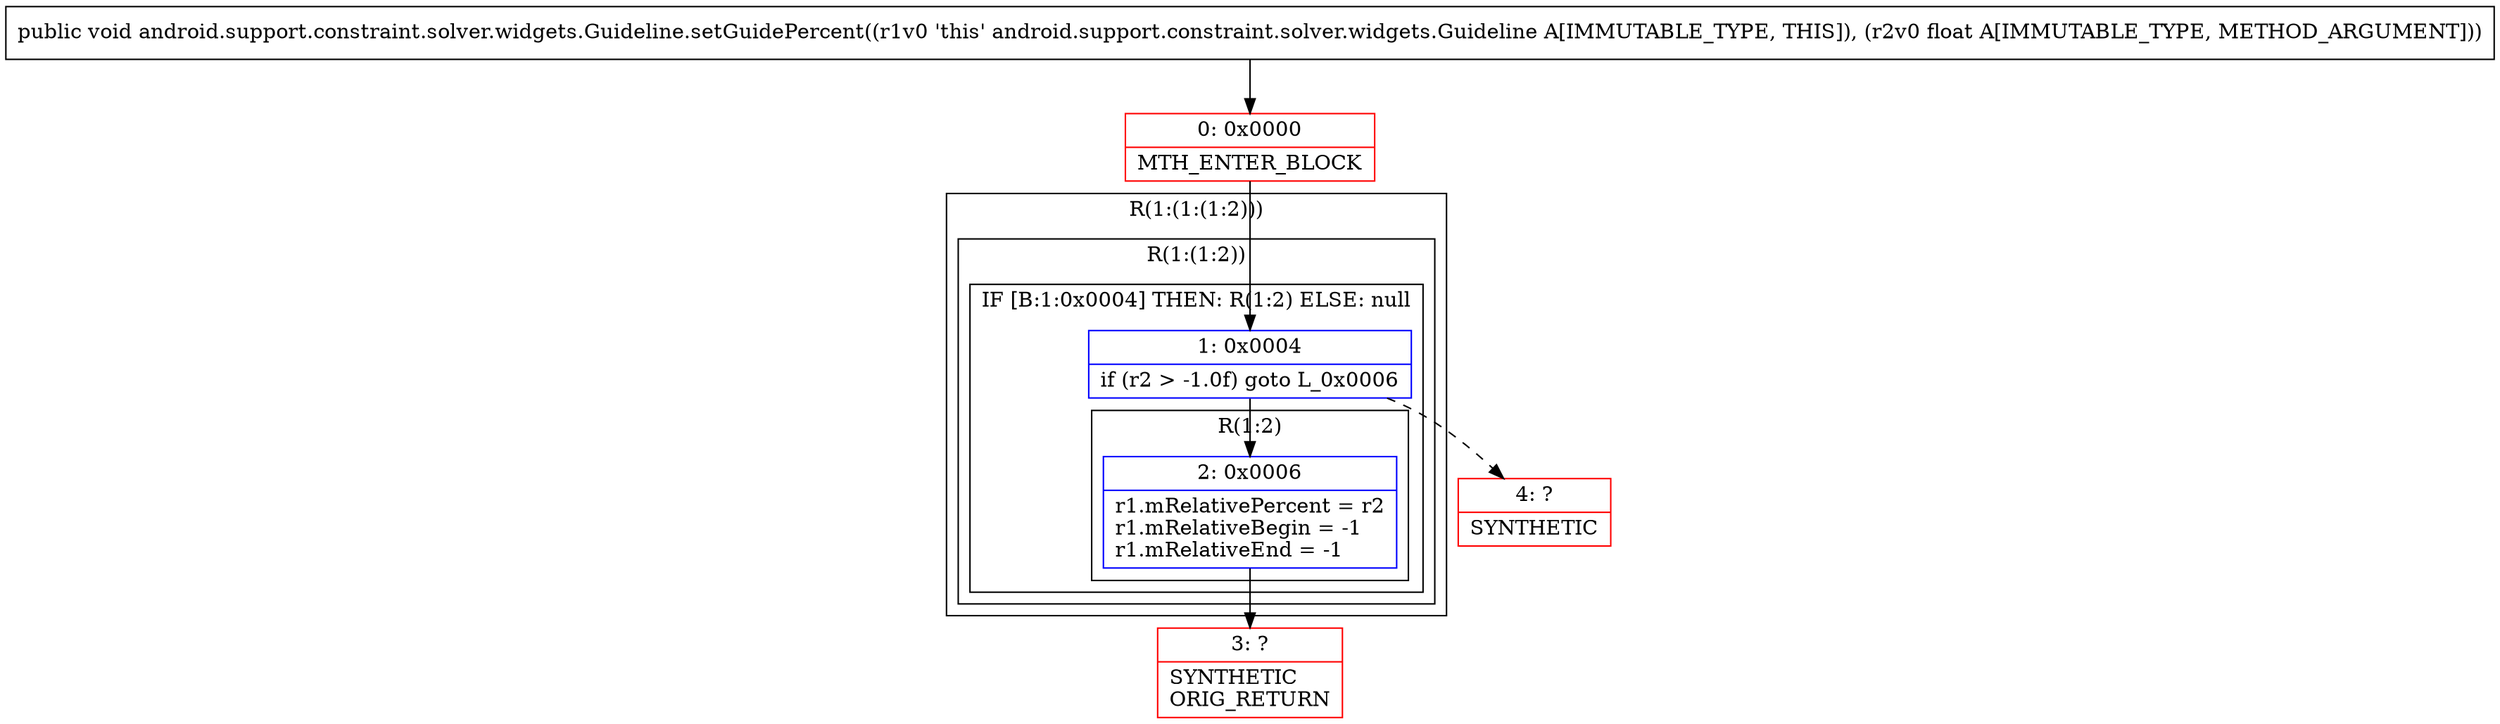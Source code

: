 digraph "CFG forandroid.support.constraint.solver.widgets.Guideline.setGuidePercent(F)V" {
subgraph cluster_Region_1129780578 {
label = "R(1:(1:(1:2)))";
node [shape=record,color=blue];
subgraph cluster_Region_778972452 {
label = "R(1:(1:2))";
node [shape=record,color=blue];
subgraph cluster_IfRegion_407377582 {
label = "IF [B:1:0x0004] THEN: R(1:2) ELSE: null";
node [shape=record,color=blue];
Node_1 [shape=record,label="{1\:\ 0x0004|if (r2 \> \-1.0f) goto L_0x0006\l}"];
subgraph cluster_Region_1685208832 {
label = "R(1:2)";
node [shape=record,color=blue];
Node_2 [shape=record,label="{2\:\ 0x0006|r1.mRelativePercent = r2\lr1.mRelativeBegin = \-1\lr1.mRelativeEnd = \-1\l}"];
}
}
}
}
Node_0 [shape=record,color=red,label="{0\:\ 0x0000|MTH_ENTER_BLOCK\l}"];
Node_3 [shape=record,color=red,label="{3\:\ ?|SYNTHETIC\lORIG_RETURN\l}"];
Node_4 [shape=record,color=red,label="{4\:\ ?|SYNTHETIC\l}"];
MethodNode[shape=record,label="{public void android.support.constraint.solver.widgets.Guideline.setGuidePercent((r1v0 'this' android.support.constraint.solver.widgets.Guideline A[IMMUTABLE_TYPE, THIS]), (r2v0 float A[IMMUTABLE_TYPE, METHOD_ARGUMENT])) }"];
MethodNode -> Node_0;
Node_1 -> Node_2;
Node_1 -> Node_4[style=dashed];
Node_2 -> Node_3;
Node_0 -> Node_1;
}

